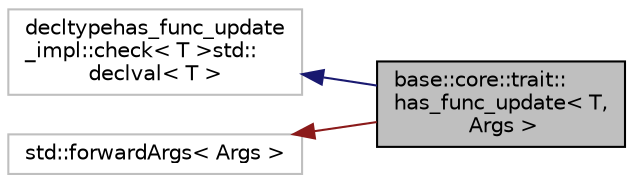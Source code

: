 digraph "base::core::trait::has_func_update&lt; T, Args &gt;"
{
 // LATEX_PDF_SIZE
  edge [fontname="Helvetica",fontsize="10",labelfontname="Helvetica",labelfontsize="10"];
  node [fontname="Helvetica",fontsize="10",shape=record];
  rankdir="LR";
  Node1 [label="base::core::trait::\lhas_func_update\< T,\l Args \>",height=0.2,width=0.4,color="black", fillcolor="grey75", style="filled", fontcolor="black",tooltip="メンバ関数を持っているか"];
  Node2 -> Node1 [dir="back",color="midnightblue",fontsize="10",style="solid",fontname="Helvetica"];
  Node2 [label="decltypehas_func_update\l_impl::check\< T \>std::\ldeclval\< T \>",height=0.2,width=0.4,color="grey75", fillcolor="white", style="filled",tooltip=" "];
  Node3 -> Node1 [dir="back",color="firebrick4",fontsize="10",style="solid",fontname="Helvetica"];
  Node3 [label="std::forwardArgs\< Args \>",height=0.2,width=0.4,color="grey75", fillcolor="white", style="filled",tooltip=" "];
}
